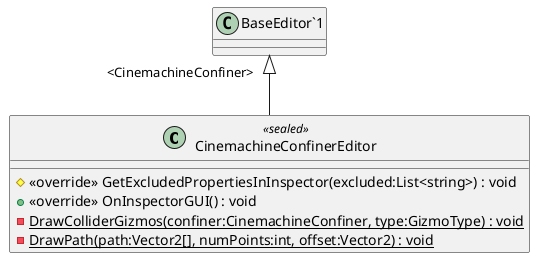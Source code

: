 @startuml
class CinemachineConfinerEditor <<sealed>> {
    # <<override>> GetExcludedPropertiesInInspector(excluded:List<string>) : void
    + <<override>> OnInspectorGUI() : void
    - {static} DrawColliderGizmos(confiner:CinemachineConfiner, type:GizmoType) : void
    {static} - DrawPath(path:Vector2[], numPoints:int, offset:Vector2) : void
}
"BaseEditor`1" "<CinemachineConfiner>" <|-- CinemachineConfinerEditor
@enduml
